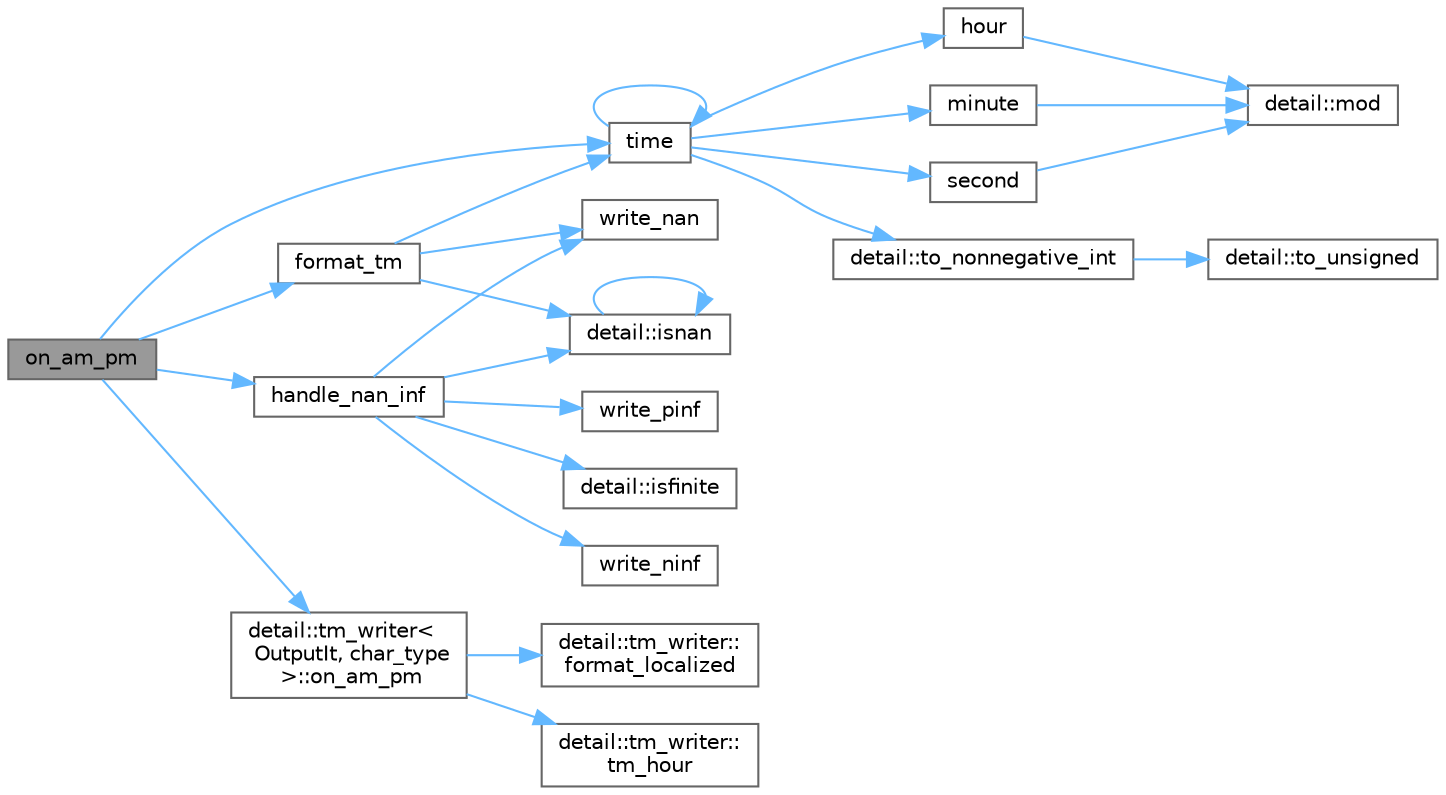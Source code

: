 digraph "on_am_pm"
{
 // LATEX_PDF_SIZE
  bgcolor="transparent";
  edge [fontname=Helvetica,fontsize=10,labelfontname=Helvetica,labelfontsize=10];
  node [fontname=Helvetica,fontsize=10,shape=box,height=0.2,width=0.4];
  rankdir="LR";
  Node1 [id="Node000001",label="on_am_pm",height=0.2,width=0.4,color="gray40", fillcolor="grey60", style="filled", fontcolor="black",tooltip=" "];
  Node1 -> Node2 [id="edge1_Node000001_Node000002",color="steelblue1",style="solid",tooltip=" "];
  Node2 [id="Node000002",label="format_tm",height=0.2,width=0.4,color="grey40", fillcolor="white", style="filled",URL="$structdetail_1_1chrono__formatter.html#a35c0d0afebd6468c4d3bf5c8c2b43e94",tooltip=" "];
  Node2 -> Node3 [id="edge2_Node000002_Node000003",color="steelblue1",style="solid",tooltip=" "];
  Node3 [id="Node000003",label="detail::isnan",height=0.2,width=0.4,color="grey40", fillcolor="white", style="filled",URL="$namespacedetail.html#a4e5259fe0c1575267c89f2af5b8ddbbf",tooltip=" "];
  Node3 -> Node3 [id="edge3_Node000003_Node000003",color="steelblue1",style="solid",tooltip=" "];
  Node2 -> Node4 [id="edge4_Node000002_Node000004",color="steelblue1",style="solid",tooltip=" "];
  Node4 [id="Node000004",label="time",height=0.2,width=0.4,color="grey40", fillcolor="white", style="filled",URL="$structdetail_1_1chrono__formatter.html#af9d910a6993b901e9657c32e22646c58",tooltip=" "];
  Node4 -> Node5 [id="edge5_Node000004_Node000005",color="steelblue1",style="solid",tooltip=" "];
  Node5 [id="Node000005",label="hour",height=0.2,width=0.4,color="grey40", fillcolor="white", style="filled",URL="$structdetail_1_1chrono__formatter.html#a249d5a9d4f105f5cfcb0093dad5ce84f",tooltip=" "];
  Node5 -> Node6 [id="edge6_Node000005_Node000006",color="steelblue1",style="solid",tooltip=" "];
  Node6 [id="Node000006",label="detail::mod",height=0.2,width=0.4,color="grey40", fillcolor="white", style="filled",URL="$namespacedetail.html#a39947f4863b5b9f774c2f64ebf1f314b",tooltip=" "];
  Node4 -> Node7 [id="edge7_Node000004_Node000007",color="steelblue1",style="solid",tooltip=" "];
  Node7 [id="Node000007",label="minute",height=0.2,width=0.4,color="grey40", fillcolor="white", style="filled",URL="$structdetail_1_1chrono__formatter.html#a2494590d97b7031230efd52f78f82ba3",tooltip=" "];
  Node7 -> Node6 [id="edge8_Node000007_Node000006",color="steelblue1",style="solid",tooltip=" "];
  Node4 -> Node8 [id="edge9_Node000004_Node000008",color="steelblue1",style="solid",tooltip=" "];
  Node8 [id="Node000008",label="second",height=0.2,width=0.4,color="grey40", fillcolor="white", style="filled",URL="$structdetail_1_1chrono__formatter.html#ac078616f8f4b66271491471e84a2028c",tooltip=" "];
  Node8 -> Node6 [id="edge10_Node000008_Node000006",color="steelblue1",style="solid",tooltip=" "];
  Node4 -> Node4 [id="edge11_Node000004_Node000004",color="steelblue1",style="solid",tooltip=" "];
  Node4 -> Node9 [id="edge12_Node000004_Node000009",color="steelblue1",style="solid",tooltip=" "];
  Node9 [id="Node000009",label="detail::to_nonnegative_int",height=0.2,width=0.4,color="grey40", fillcolor="white", style="filled",URL="$namespacedetail.html#ac7d4fb8f9443693eebb6611614df98df",tooltip=" "];
  Node9 -> Node10 [id="edge13_Node000009_Node000010",color="steelblue1",style="solid",tooltip=" "];
  Node10 [id="Node000010",label="detail::to_unsigned",height=0.2,width=0.4,color="grey40", fillcolor="white", style="filled",URL="$namespacedetail.html#a99ea2582e6e3388c7c7b0d58027cbe0b",tooltip=" "];
  Node2 -> Node11 [id="edge14_Node000002_Node000011",color="steelblue1",style="solid",tooltip=" "];
  Node11 [id="Node000011",label="write_nan",height=0.2,width=0.4,color="grey40", fillcolor="white", style="filled",URL="$structdetail_1_1chrono__formatter.html#a8fb42673f171d5c8b514cfb3b083cf09",tooltip=" "];
  Node1 -> Node12 [id="edge15_Node000001_Node000012",color="steelblue1",style="solid",tooltip=" "];
  Node12 [id="Node000012",label="handle_nan_inf",height=0.2,width=0.4,color="grey40", fillcolor="white", style="filled",URL="$structdetail_1_1chrono__formatter.html#af287777bba686d348b62367e81da58a5",tooltip=" "];
  Node12 -> Node13 [id="edge16_Node000012_Node000013",color="steelblue1",style="solid",tooltip=" "];
  Node13 [id="Node000013",label="detail::isfinite",height=0.2,width=0.4,color="grey40", fillcolor="white", style="filled",URL="$namespacedetail.html#a77e1957a13aae0e76a248f6346d9403a",tooltip=" "];
  Node12 -> Node3 [id="edge17_Node000012_Node000003",color="steelblue1",style="solid",tooltip=" "];
  Node12 -> Node11 [id="edge18_Node000012_Node000011",color="steelblue1",style="solid",tooltip=" "];
  Node12 -> Node14 [id="edge19_Node000012_Node000014",color="steelblue1",style="solid",tooltip=" "];
  Node14 [id="Node000014",label="write_ninf",height=0.2,width=0.4,color="grey40", fillcolor="white", style="filled",URL="$structdetail_1_1chrono__formatter.html#ae3a1d8133f536982da834a4cf1c31123",tooltip=" "];
  Node12 -> Node15 [id="edge20_Node000012_Node000015",color="steelblue1",style="solid",tooltip=" "];
  Node15 [id="Node000015",label="write_pinf",height=0.2,width=0.4,color="grey40", fillcolor="white", style="filled",URL="$structdetail_1_1chrono__formatter.html#aa04666d433966ef7364358388ba012af",tooltip=" "];
  Node1 -> Node16 [id="edge21_Node000001_Node000016",color="steelblue1",style="solid",tooltip=" "];
  Node16 [id="Node000016",label="detail::tm_writer\<\l OutputIt, char_type\l \>::on_am_pm",height=0.2,width=0.4,color="grey40", fillcolor="white", style="filled",URL="$classdetail_1_1tm__writer.html#a6f690e3b9e7e188c9bdbb95e37527528",tooltip=" "];
  Node16 -> Node17 [id="edge22_Node000016_Node000017",color="steelblue1",style="solid",tooltip=" "];
  Node17 [id="Node000017",label="detail::tm_writer::\lformat_localized",height=0.2,width=0.4,color="grey40", fillcolor="white", style="filled",URL="$classdetail_1_1tm__writer.html#aca51cad781172a3dc960dd509f0c4828",tooltip=" "];
  Node16 -> Node18 [id="edge23_Node000016_Node000018",color="steelblue1",style="solid",tooltip=" "];
  Node18 [id="Node000018",label="detail::tm_writer::\ltm_hour",height=0.2,width=0.4,color="grey40", fillcolor="white", style="filled",URL="$classdetail_1_1tm__writer.html#a86dab1599005ff1f4e16d9fb6d440cbd",tooltip=" "];
  Node1 -> Node4 [id="edge24_Node000001_Node000004",color="steelblue1",style="solid",tooltip=" "];
}
